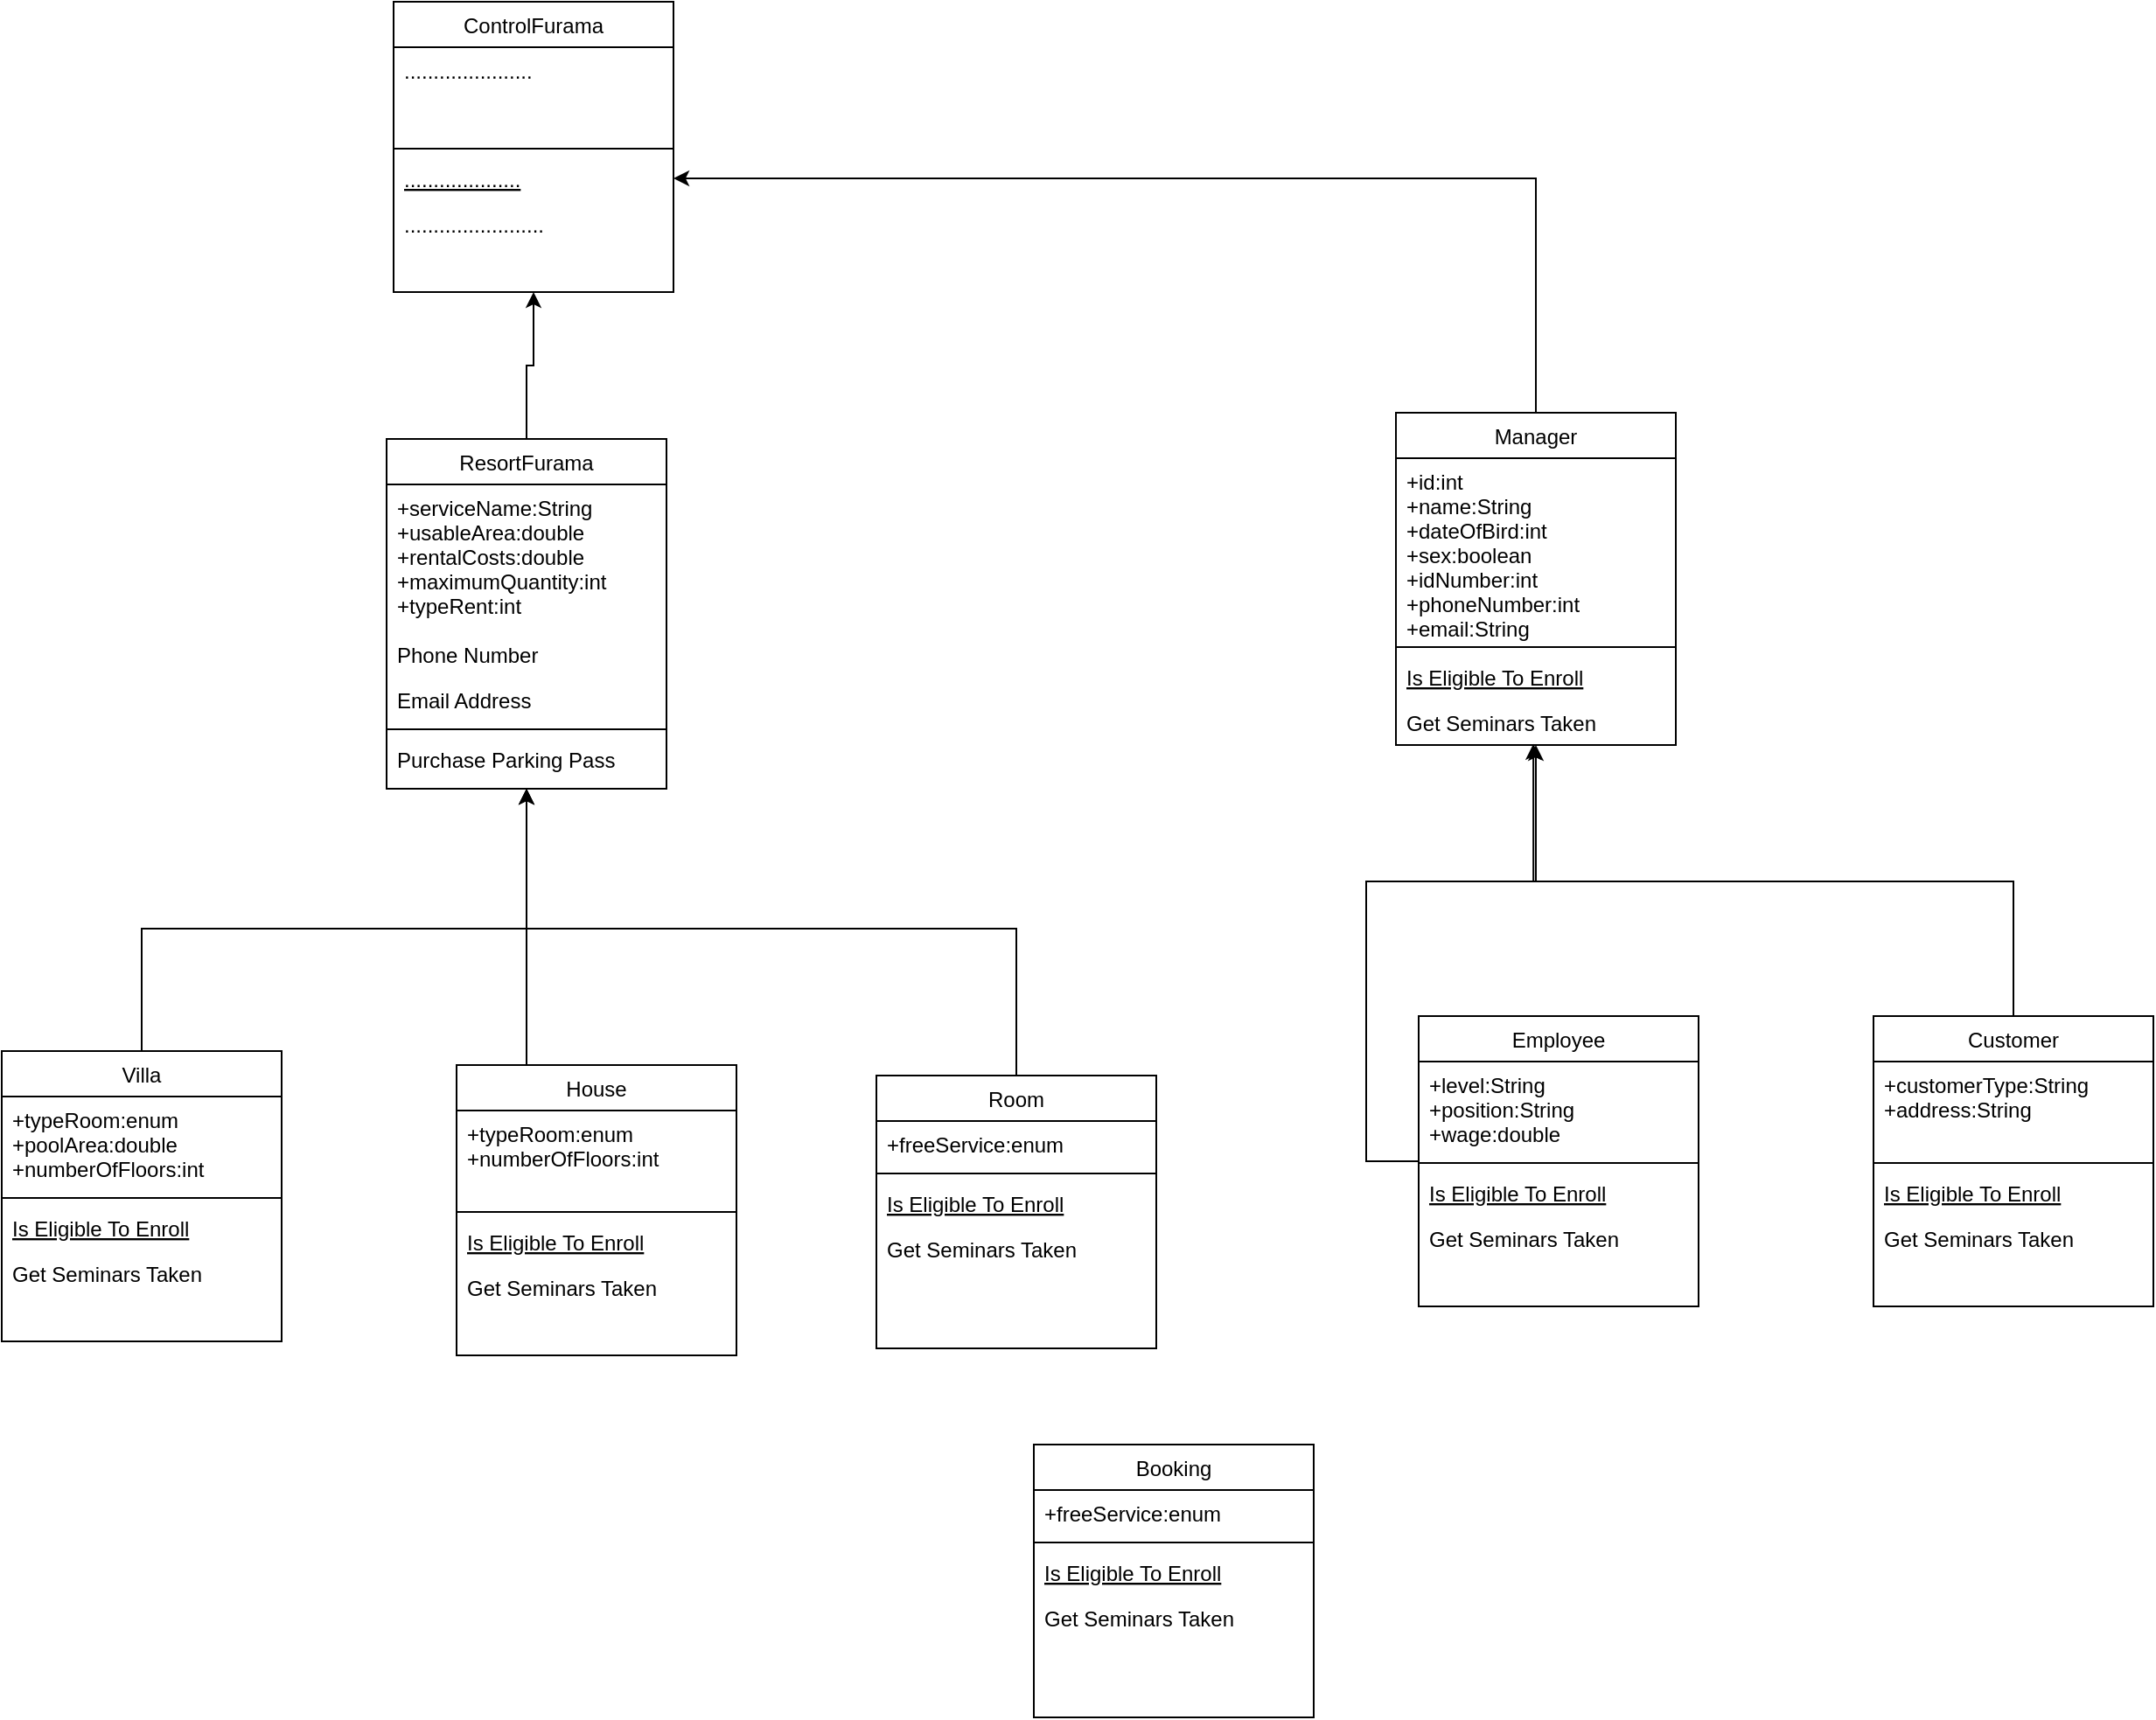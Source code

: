 <mxfile version="18.1.3" type="device"><diagram id="C5RBs43oDa-KdzZeNtuy" name="Page-1"><mxGraphModel dx="964" dy="1788" grid="1" gridSize="10" guides="1" tooltips="1" connect="1" arrows="1" fold="1" page="1" pageScale="1" pageWidth="827" pageHeight="1169" math="0" shadow="0"><root><mxCell id="WIyWlLk6GJQsqaUBKTNV-0"/><mxCell id="WIyWlLk6GJQsqaUBKTNV-1" parent="WIyWlLk6GJQsqaUBKTNV-0"/><mxCell id="WtvNpxLxO2KgMaVwhP_n-37" style="edgeStyle=orthogonalEdgeStyle;rounded=0;orthogonalLoop=1;jettySize=auto;html=1;entryX=0.5;entryY=1;entryDx=0;entryDy=0;" edge="1" parent="WIyWlLk6GJQsqaUBKTNV-1" source="zkfFHV4jXpPFQw0GAbJ--0" target="WtvNpxLxO2KgMaVwhP_n-32"><mxGeometry relative="1" as="geometry"/></mxCell><mxCell id="zkfFHV4jXpPFQw0GAbJ--0" value="ResortFurama" style="swimlane;fontStyle=0;align=center;verticalAlign=top;childLayout=stackLayout;horizontal=1;startSize=26;horizontalStack=0;resizeParent=1;resizeLast=0;collapsible=1;marginBottom=0;rounded=0;shadow=0;strokeWidth=1;" parent="WIyWlLk6GJQsqaUBKTNV-1" vertex="1"><mxGeometry x="250" y="10" width="160" height="200" as="geometry"><mxRectangle x="230" y="140" width="160" height="26" as="alternateBounds"/></mxGeometry></mxCell><mxCell id="zkfFHV4jXpPFQw0GAbJ--1" value="+serviceName:String&#10;+usableArea:double&#10;+rentalCosts:double&#10;+maximumQuantity:int&#10;+typeRent:int" style="text;align=left;verticalAlign=top;spacingLeft=4;spacingRight=4;overflow=hidden;rotatable=0;points=[[0,0.5],[1,0.5]];portConstraint=eastwest;" parent="zkfFHV4jXpPFQw0GAbJ--0" vertex="1"><mxGeometry y="26" width="160" height="84" as="geometry"/></mxCell><mxCell id="zkfFHV4jXpPFQw0GAbJ--2" value="Phone Number" style="text;align=left;verticalAlign=top;spacingLeft=4;spacingRight=4;overflow=hidden;rotatable=0;points=[[0,0.5],[1,0.5]];portConstraint=eastwest;rounded=0;shadow=0;html=0;" parent="zkfFHV4jXpPFQw0GAbJ--0" vertex="1"><mxGeometry y="110" width="160" height="26" as="geometry"/></mxCell><mxCell id="zkfFHV4jXpPFQw0GAbJ--3" value="Email Address" style="text;align=left;verticalAlign=top;spacingLeft=4;spacingRight=4;overflow=hidden;rotatable=0;points=[[0,0.5],[1,0.5]];portConstraint=eastwest;rounded=0;shadow=0;html=0;" parent="zkfFHV4jXpPFQw0GAbJ--0" vertex="1"><mxGeometry y="136" width="160" height="26" as="geometry"/></mxCell><mxCell id="zkfFHV4jXpPFQw0GAbJ--4" value="" style="line;html=1;strokeWidth=1;align=left;verticalAlign=middle;spacingTop=-1;spacingLeft=3;spacingRight=3;rotatable=0;labelPosition=right;points=[];portConstraint=eastwest;" parent="zkfFHV4jXpPFQw0GAbJ--0" vertex="1"><mxGeometry y="162" width="160" height="8" as="geometry"/></mxCell><mxCell id="zkfFHV4jXpPFQw0GAbJ--5" value="Purchase Parking Pass" style="text;align=left;verticalAlign=top;spacingLeft=4;spacingRight=4;overflow=hidden;rotatable=0;points=[[0,0.5],[1,0.5]];portConstraint=eastwest;" parent="zkfFHV4jXpPFQw0GAbJ--0" vertex="1"><mxGeometry y="170" width="160" height="26" as="geometry"/></mxCell><mxCell id="WtvNpxLxO2KgMaVwhP_n-23" style="edgeStyle=orthogonalEdgeStyle;rounded=0;orthogonalLoop=1;jettySize=auto;html=1;entryX=0.5;entryY=1;entryDx=0;entryDy=0;" edge="1" parent="WIyWlLk6GJQsqaUBKTNV-1" source="zkfFHV4jXpPFQw0GAbJ--6" target="zkfFHV4jXpPFQw0GAbJ--0"><mxGeometry relative="1" as="geometry"><Array as="points"><mxPoint x="110" y="290"/><mxPoint x="330" y="290"/></Array></mxGeometry></mxCell><mxCell id="zkfFHV4jXpPFQw0GAbJ--6" value="Villa" style="swimlane;fontStyle=0;align=center;verticalAlign=top;childLayout=stackLayout;horizontal=1;startSize=26;horizontalStack=0;resizeParent=1;resizeLast=0;collapsible=1;marginBottom=0;rounded=0;shadow=0;strokeWidth=1;" parent="WIyWlLk6GJQsqaUBKTNV-1" vertex="1"><mxGeometry x="30" y="360" width="160" height="166" as="geometry"><mxRectangle x="130" y="380" width="160" height="26" as="alternateBounds"/></mxGeometry></mxCell><mxCell id="zkfFHV4jXpPFQw0GAbJ--7" value="+typeRoom:enum&#10;+poolArea:double&#10;+numberOfFloors:int&#10;" style="text;align=left;verticalAlign=top;spacingLeft=4;spacingRight=4;overflow=hidden;rotatable=0;points=[[0,0.5],[1,0.5]];portConstraint=eastwest;" parent="zkfFHV4jXpPFQw0GAbJ--6" vertex="1"><mxGeometry y="26" width="160" height="54" as="geometry"/></mxCell><mxCell id="zkfFHV4jXpPFQw0GAbJ--9" value="" style="line;html=1;strokeWidth=1;align=left;verticalAlign=middle;spacingTop=-1;spacingLeft=3;spacingRight=3;rotatable=0;labelPosition=right;points=[];portConstraint=eastwest;" parent="zkfFHV4jXpPFQw0GAbJ--6" vertex="1"><mxGeometry y="80" width="160" height="8" as="geometry"/></mxCell><mxCell id="zkfFHV4jXpPFQw0GAbJ--10" value="Is Eligible To Enroll" style="text;align=left;verticalAlign=top;spacingLeft=4;spacingRight=4;overflow=hidden;rotatable=0;points=[[0,0.5],[1,0.5]];portConstraint=eastwest;fontStyle=4" parent="zkfFHV4jXpPFQw0GAbJ--6" vertex="1"><mxGeometry y="88" width="160" height="26" as="geometry"/></mxCell><mxCell id="zkfFHV4jXpPFQw0GAbJ--11" value="Get Seminars Taken" style="text;align=left;verticalAlign=top;spacingLeft=4;spacingRight=4;overflow=hidden;rotatable=0;points=[[0,0.5],[1,0.5]];portConstraint=eastwest;" parent="zkfFHV4jXpPFQw0GAbJ--6" vertex="1"><mxGeometry y="114" width="160" height="26" as="geometry"/></mxCell><mxCell id="WtvNpxLxO2KgMaVwhP_n-22" style="edgeStyle=orthogonalEdgeStyle;rounded=0;orthogonalLoop=1;jettySize=auto;html=1;entryX=0.5;entryY=1;entryDx=0;entryDy=0;" edge="1" parent="WIyWlLk6GJQsqaUBKTNV-1" source="WtvNpxLxO2KgMaVwhP_n-0" target="zkfFHV4jXpPFQw0GAbJ--0"><mxGeometry relative="1" as="geometry"><Array as="points"><mxPoint x="330" y="330"/><mxPoint x="330" y="330"/></Array></mxGeometry></mxCell><mxCell id="WtvNpxLxO2KgMaVwhP_n-0" value="House" style="swimlane;fontStyle=0;align=center;verticalAlign=top;childLayout=stackLayout;horizontal=1;startSize=26;horizontalStack=0;resizeParent=1;resizeLast=0;collapsible=1;marginBottom=0;rounded=0;shadow=0;strokeWidth=1;" vertex="1" parent="WIyWlLk6GJQsqaUBKTNV-1"><mxGeometry x="290" y="368" width="160" height="166" as="geometry"><mxRectangle x="130" y="380" width="160" height="26" as="alternateBounds"/></mxGeometry></mxCell><mxCell id="WtvNpxLxO2KgMaVwhP_n-1" value="+typeRoom:enum&#10;+numberOfFloors:int&#10;" style="text;align=left;verticalAlign=top;spacingLeft=4;spacingRight=4;overflow=hidden;rotatable=0;points=[[0,0.5],[1,0.5]];portConstraint=eastwest;" vertex="1" parent="WtvNpxLxO2KgMaVwhP_n-0"><mxGeometry y="26" width="160" height="54" as="geometry"/></mxCell><mxCell id="WtvNpxLxO2KgMaVwhP_n-3" value="" style="line;html=1;strokeWidth=1;align=left;verticalAlign=middle;spacingTop=-1;spacingLeft=3;spacingRight=3;rotatable=0;labelPosition=right;points=[];portConstraint=eastwest;" vertex="1" parent="WtvNpxLxO2KgMaVwhP_n-0"><mxGeometry y="80" width="160" height="8" as="geometry"/></mxCell><mxCell id="WtvNpxLxO2KgMaVwhP_n-4" value="Is Eligible To Enroll" style="text;align=left;verticalAlign=top;spacingLeft=4;spacingRight=4;overflow=hidden;rotatable=0;points=[[0,0.5],[1,0.5]];portConstraint=eastwest;fontStyle=4" vertex="1" parent="WtvNpxLxO2KgMaVwhP_n-0"><mxGeometry y="88" width="160" height="26" as="geometry"/></mxCell><mxCell id="WtvNpxLxO2KgMaVwhP_n-5" value="Get Seminars Taken" style="text;align=left;verticalAlign=top;spacingLeft=4;spacingRight=4;overflow=hidden;rotatable=0;points=[[0,0.5],[1,0.5]];portConstraint=eastwest;" vertex="1" parent="WtvNpxLxO2KgMaVwhP_n-0"><mxGeometry y="114" width="160" height="26" as="geometry"/></mxCell><mxCell id="WtvNpxLxO2KgMaVwhP_n-21" style="edgeStyle=orthogonalEdgeStyle;rounded=0;orthogonalLoop=1;jettySize=auto;html=1;entryX=0.5;entryY=1;entryDx=0;entryDy=0;" edge="1" parent="WIyWlLk6GJQsqaUBKTNV-1" source="WtvNpxLxO2KgMaVwhP_n-9" target="zkfFHV4jXpPFQw0GAbJ--0"><mxGeometry relative="1" as="geometry"><Array as="points"><mxPoint x="610" y="290"/><mxPoint x="330" y="290"/></Array></mxGeometry></mxCell><mxCell id="WtvNpxLxO2KgMaVwhP_n-9" value="Room" style="swimlane;fontStyle=0;align=center;verticalAlign=top;childLayout=stackLayout;horizontal=1;startSize=26;horizontalStack=0;resizeParent=1;resizeLast=0;collapsible=1;marginBottom=0;rounded=0;shadow=0;strokeWidth=1;" vertex="1" parent="WIyWlLk6GJQsqaUBKTNV-1"><mxGeometry x="530" y="374" width="160" height="156" as="geometry"><mxRectangle x="130" y="380" width="160" height="26" as="alternateBounds"/></mxGeometry></mxCell><mxCell id="WtvNpxLxO2KgMaVwhP_n-10" value="+freeService:enum" style="text;align=left;verticalAlign=top;spacingLeft=4;spacingRight=4;overflow=hidden;rotatable=0;points=[[0,0.5],[1,0.5]];portConstraint=eastwest;" vertex="1" parent="WtvNpxLxO2KgMaVwhP_n-9"><mxGeometry y="26" width="160" height="26" as="geometry"/></mxCell><mxCell id="WtvNpxLxO2KgMaVwhP_n-12" value="" style="line;html=1;strokeWidth=1;align=left;verticalAlign=middle;spacingTop=-1;spacingLeft=3;spacingRight=3;rotatable=0;labelPosition=right;points=[];portConstraint=eastwest;" vertex="1" parent="WtvNpxLxO2KgMaVwhP_n-9"><mxGeometry y="52" width="160" height="8" as="geometry"/></mxCell><mxCell id="WtvNpxLxO2KgMaVwhP_n-13" value="Is Eligible To Enroll" style="text;align=left;verticalAlign=top;spacingLeft=4;spacingRight=4;overflow=hidden;rotatable=0;points=[[0,0.5],[1,0.5]];portConstraint=eastwest;fontStyle=4" vertex="1" parent="WtvNpxLxO2KgMaVwhP_n-9"><mxGeometry y="60" width="160" height="26" as="geometry"/></mxCell><mxCell id="WtvNpxLxO2KgMaVwhP_n-14" value="Get Seminars Taken" style="text;align=left;verticalAlign=top;spacingLeft=4;spacingRight=4;overflow=hidden;rotatable=0;points=[[0,0.5],[1,0.5]];portConstraint=eastwest;" vertex="1" parent="WtvNpxLxO2KgMaVwhP_n-9"><mxGeometry y="86" width="160" height="26" as="geometry"/></mxCell><mxCell id="WtvNpxLxO2KgMaVwhP_n-31" style="edgeStyle=orthogonalEdgeStyle;rounded=0;orthogonalLoop=1;jettySize=auto;html=1;entryX=1;entryY=0.5;entryDx=0;entryDy=0;startArrow=none;" edge="1" parent="WIyWlLk6GJQsqaUBKTNV-1" source="WtvNpxLxO2KgMaVwhP_n-26" target="WtvNpxLxO2KgMaVwhP_n-35"><mxGeometry relative="1" as="geometry"><mxPoint x="920" y="370" as="sourcePoint"/><mxPoint x="430" y="-120" as="targetPoint"/><Array as="points"/></mxGeometry></mxCell><mxCell id="WtvNpxLxO2KgMaVwhP_n-32" value="ControlFurama" style="swimlane;fontStyle=0;align=center;verticalAlign=top;childLayout=stackLayout;horizontal=1;startSize=26;horizontalStack=0;resizeParent=1;resizeLast=0;collapsible=1;marginBottom=0;rounded=0;shadow=0;strokeWidth=1;" vertex="1" parent="WIyWlLk6GJQsqaUBKTNV-1"><mxGeometry x="254" y="-240" width="160" height="166" as="geometry"><mxRectangle x="130" y="380" width="160" height="26" as="alternateBounds"/></mxGeometry></mxCell><mxCell id="WtvNpxLxO2KgMaVwhP_n-33" value="......................" style="text;align=left;verticalAlign=top;spacingLeft=4;spacingRight=4;overflow=hidden;rotatable=0;points=[[0,0.5],[1,0.5]];portConstraint=eastwest;" vertex="1" parent="WtvNpxLxO2KgMaVwhP_n-32"><mxGeometry y="26" width="160" height="54" as="geometry"/></mxCell><mxCell id="WtvNpxLxO2KgMaVwhP_n-34" value="" style="line;html=1;strokeWidth=1;align=left;verticalAlign=middle;spacingTop=-1;spacingLeft=3;spacingRight=3;rotatable=0;labelPosition=right;points=[];portConstraint=eastwest;" vertex="1" parent="WtvNpxLxO2KgMaVwhP_n-32"><mxGeometry y="80" width="160" height="8" as="geometry"/></mxCell><mxCell id="WtvNpxLxO2KgMaVwhP_n-35" value="...................." style="text;align=left;verticalAlign=top;spacingLeft=4;spacingRight=4;overflow=hidden;rotatable=0;points=[[0,0.5],[1,0.5]];portConstraint=eastwest;fontStyle=4" vertex="1" parent="WtvNpxLxO2KgMaVwhP_n-32"><mxGeometry y="88" width="160" height="26" as="geometry"/></mxCell><mxCell id="WtvNpxLxO2KgMaVwhP_n-36" value="........................" style="text;align=left;verticalAlign=top;spacingLeft=4;spacingRight=4;overflow=hidden;rotatable=0;points=[[0,0.5],[1,0.5]];portConstraint=eastwest;" vertex="1" parent="WtvNpxLxO2KgMaVwhP_n-32"><mxGeometry y="114" width="160" height="26" as="geometry"/></mxCell><mxCell id="WtvNpxLxO2KgMaVwhP_n-26" value="Manager" style="swimlane;fontStyle=0;align=center;verticalAlign=top;childLayout=stackLayout;horizontal=1;startSize=26;horizontalStack=0;resizeParent=1;resizeLast=0;collapsible=1;marginBottom=0;rounded=0;shadow=0;strokeWidth=1;" vertex="1" parent="WIyWlLk6GJQsqaUBKTNV-1"><mxGeometry x="827" y="-5" width="160" height="190" as="geometry"><mxRectangle x="130" y="380" width="160" height="26" as="alternateBounds"/></mxGeometry></mxCell><mxCell id="WtvNpxLxO2KgMaVwhP_n-27" value="+id:int&#10;+name:String&#10;+dateOfBird:int&#10;+sex:boolean&#10;+idNumber:int&#10;+phoneNumber:int&#10;+email:String" style="text;align=left;verticalAlign=top;spacingLeft=4;spacingRight=4;overflow=hidden;rotatable=0;points=[[0,0.5],[1,0.5]];portConstraint=eastwest;" vertex="1" parent="WtvNpxLxO2KgMaVwhP_n-26"><mxGeometry y="26" width="160" height="104" as="geometry"/></mxCell><mxCell id="WtvNpxLxO2KgMaVwhP_n-28" value="" style="line;html=1;strokeWidth=1;align=left;verticalAlign=middle;spacingTop=-1;spacingLeft=3;spacingRight=3;rotatable=0;labelPosition=right;points=[];portConstraint=eastwest;" vertex="1" parent="WtvNpxLxO2KgMaVwhP_n-26"><mxGeometry y="130" width="160" height="8" as="geometry"/></mxCell><mxCell id="WtvNpxLxO2KgMaVwhP_n-29" value="Is Eligible To Enroll" style="text;align=left;verticalAlign=top;spacingLeft=4;spacingRight=4;overflow=hidden;rotatable=0;points=[[0,0.5],[1,0.5]];portConstraint=eastwest;fontStyle=4" vertex="1" parent="WtvNpxLxO2KgMaVwhP_n-26"><mxGeometry y="138" width="160" height="26" as="geometry"/></mxCell><mxCell id="WtvNpxLxO2KgMaVwhP_n-30" value="Get Seminars Taken" style="text;align=left;verticalAlign=top;spacingLeft=4;spacingRight=4;overflow=hidden;rotatable=0;points=[[0,0.5],[1,0.5]];portConstraint=eastwest;" vertex="1" parent="WtvNpxLxO2KgMaVwhP_n-26"><mxGeometry y="164" width="160" height="26" as="geometry"/></mxCell><mxCell id="WtvNpxLxO2KgMaVwhP_n-45" style="edgeStyle=orthogonalEdgeStyle;rounded=0;orthogonalLoop=1;jettySize=auto;html=1;entryX=0.5;entryY=1;entryDx=0;entryDy=0;" edge="1" parent="WIyWlLk6GJQsqaUBKTNV-1" source="WtvNpxLxO2KgMaVwhP_n-40" target="WtvNpxLxO2KgMaVwhP_n-26"><mxGeometry relative="1" as="geometry"><Array as="points"><mxPoint x="810" y="423"/><mxPoint x="810" y="263"/><mxPoint x="907" y="263"/></Array></mxGeometry></mxCell><mxCell id="WtvNpxLxO2KgMaVwhP_n-40" value="Employee" style="swimlane;fontStyle=0;align=center;verticalAlign=top;childLayout=stackLayout;horizontal=1;startSize=26;horizontalStack=0;resizeParent=1;resizeLast=0;collapsible=1;marginBottom=0;rounded=0;shadow=0;strokeWidth=1;" vertex="1" parent="WIyWlLk6GJQsqaUBKTNV-1"><mxGeometry x="840" y="340" width="160" height="166" as="geometry"><mxRectangle x="130" y="380" width="160" height="26" as="alternateBounds"/></mxGeometry></mxCell><mxCell id="WtvNpxLxO2KgMaVwhP_n-41" value="+level:String&#10;+position:String&#10;+wage:double" style="text;align=left;verticalAlign=top;spacingLeft=4;spacingRight=4;overflow=hidden;rotatable=0;points=[[0,0.5],[1,0.5]];portConstraint=eastwest;" vertex="1" parent="WtvNpxLxO2KgMaVwhP_n-40"><mxGeometry y="26" width="160" height="54" as="geometry"/></mxCell><mxCell id="WtvNpxLxO2KgMaVwhP_n-42" value="" style="line;html=1;strokeWidth=1;align=left;verticalAlign=middle;spacingTop=-1;spacingLeft=3;spacingRight=3;rotatable=0;labelPosition=right;points=[];portConstraint=eastwest;" vertex="1" parent="WtvNpxLxO2KgMaVwhP_n-40"><mxGeometry y="80" width="160" height="8" as="geometry"/></mxCell><mxCell id="WtvNpxLxO2KgMaVwhP_n-43" value="Is Eligible To Enroll" style="text;align=left;verticalAlign=top;spacingLeft=4;spacingRight=4;overflow=hidden;rotatable=0;points=[[0,0.5],[1,0.5]];portConstraint=eastwest;fontStyle=4" vertex="1" parent="WtvNpxLxO2KgMaVwhP_n-40"><mxGeometry y="88" width="160" height="26" as="geometry"/></mxCell><mxCell id="WtvNpxLxO2KgMaVwhP_n-44" value="Get Seminars Taken" style="text;align=left;verticalAlign=top;spacingLeft=4;spacingRight=4;overflow=hidden;rotatable=0;points=[[0,0.5],[1,0.5]];portConstraint=eastwest;" vertex="1" parent="WtvNpxLxO2KgMaVwhP_n-40"><mxGeometry y="114" width="160" height="26" as="geometry"/></mxCell><mxCell id="WtvNpxLxO2KgMaVwhP_n-52" style="edgeStyle=orthogonalEdgeStyle;rounded=0;orthogonalLoop=1;jettySize=auto;html=1;entryX=0.491;entryY=0.977;entryDx=0;entryDy=0;entryPerimeter=0;" edge="1" parent="WIyWlLk6GJQsqaUBKTNV-1" source="WtvNpxLxO2KgMaVwhP_n-46" target="WtvNpxLxO2KgMaVwhP_n-30"><mxGeometry relative="1" as="geometry"><Array as="points"><mxPoint x="1180" y="263"/><mxPoint x="906" y="263"/></Array></mxGeometry></mxCell><mxCell id="WtvNpxLxO2KgMaVwhP_n-46" value="Customer" style="swimlane;fontStyle=0;align=center;verticalAlign=top;childLayout=stackLayout;horizontal=1;startSize=26;horizontalStack=0;resizeParent=1;resizeLast=0;collapsible=1;marginBottom=0;rounded=0;shadow=0;strokeWidth=1;" vertex="1" parent="WIyWlLk6GJQsqaUBKTNV-1"><mxGeometry x="1100" y="340" width="160" height="166" as="geometry"><mxRectangle x="130" y="380" width="160" height="26" as="alternateBounds"/></mxGeometry></mxCell><mxCell id="WtvNpxLxO2KgMaVwhP_n-47" value="+customerType:String&#10;+address:String" style="text;align=left;verticalAlign=top;spacingLeft=4;spacingRight=4;overflow=hidden;rotatable=0;points=[[0,0.5],[1,0.5]];portConstraint=eastwest;" vertex="1" parent="WtvNpxLxO2KgMaVwhP_n-46"><mxGeometry y="26" width="160" height="54" as="geometry"/></mxCell><mxCell id="WtvNpxLxO2KgMaVwhP_n-48" value="" style="line;html=1;strokeWidth=1;align=left;verticalAlign=middle;spacingTop=-1;spacingLeft=3;spacingRight=3;rotatable=0;labelPosition=right;points=[];portConstraint=eastwest;" vertex="1" parent="WtvNpxLxO2KgMaVwhP_n-46"><mxGeometry y="80" width="160" height="8" as="geometry"/></mxCell><mxCell id="WtvNpxLxO2KgMaVwhP_n-49" value="Is Eligible To Enroll" style="text;align=left;verticalAlign=top;spacingLeft=4;spacingRight=4;overflow=hidden;rotatable=0;points=[[0,0.5],[1,0.5]];portConstraint=eastwest;fontStyle=4" vertex="1" parent="WtvNpxLxO2KgMaVwhP_n-46"><mxGeometry y="88" width="160" height="26" as="geometry"/></mxCell><mxCell id="WtvNpxLxO2KgMaVwhP_n-50" value="Get Seminars Taken" style="text;align=left;verticalAlign=top;spacingLeft=4;spacingRight=4;overflow=hidden;rotatable=0;points=[[0,0.5],[1,0.5]];portConstraint=eastwest;" vertex="1" parent="WtvNpxLxO2KgMaVwhP_n-46"><mxGeometry y="114" width="160" height="26" as="geometry"/></mxCell><mxCell id="WtvNpxLxO2KgMaVwhP_n-53" value="Booking" style="swimlane;fontStyle=0;align=center;verticalAlign=top;childLayout=stackLayout;horizontal=1;startSize=26;horizontalStack=0;resizeParent=1;resizeLast=0;collapsible=1;marginBottom=0;rounded=0;shadow=0;strokeWidth=1;" vertex="1" parent="WIyWlLk6GJQsqaUBKTNV-1"><mxGeometry x="620" y="585" width="160" height="156" as="geometry"><mxRectangle x="130" y="380" width="160" height="26" as="alternateBounds"/></mxGeometry></mxCell><mxCell id="WtvNpxLxO2KgMaVwhP_n-54" value="+freeService:enum" style="text;align=left;verticalAlign=top;spacingLeft=4;spacingRight=4;overflow=hidden;rotatable=0;points=[[0,0.5],[1,0.5]];portConstraint=eastwest;" vertex="1" parent="WtvNpxLxO2KgMaVwhP_n-53"><mxGeometry y="26" width="160" height="26" as="geometry"/></mxCell><mxCell id="WtvNpxLxO2KgMaVwhP_n-55" value="" style="line;html=1;strokeWidth=1;align=left;verticalAlign=middle;spacingTop=-1;spacingLeft=3;spacingRight=3;rotatable=0;labelPosition=right;points=[];portConstraint=eastwest;" vertex="1" parent="WtvNpxLxO2KgMaVwhP_n-53"><mxGeometry y="52" width="160" height="8" as="geometry"/></mxCell><mxCell id="WtvNpxLxO2KgMaVwhP_n-56" value="Is Eligible To Enroll" style="text;align=left;verticalAlign=top;spacingLeft=4;spacingRight=4;overflow=hidden;rotatable=0;points=[[0,0.5],[1,0.5]];portConstraint=eastwest;fontStyle=4" vertex="1" parent="WtvNpxLxO2KgMaVwhP_n-53"><mxGeometry y="60" width="160" height="26" as="geometry"/></mxCell><mxCell id="WtvNpxLxO2KgMaVwhP_n-57" value="Get Seminars Taken" style="text;align=left;verticalAlign=top;spacingLeft=4;spacingRight=4;overflow=hidden;rotatable=0;points=[[0,0.5],[1,0.5]];portConstraint=eastwest;" vertex="1" parent="WtvNpxLxO2KgMaVwhP_n-53"><mxGeometry y="86" width="160" height="26" as="geometry"/></mxCell></root></mxGraphModel></diagram></mxfile>